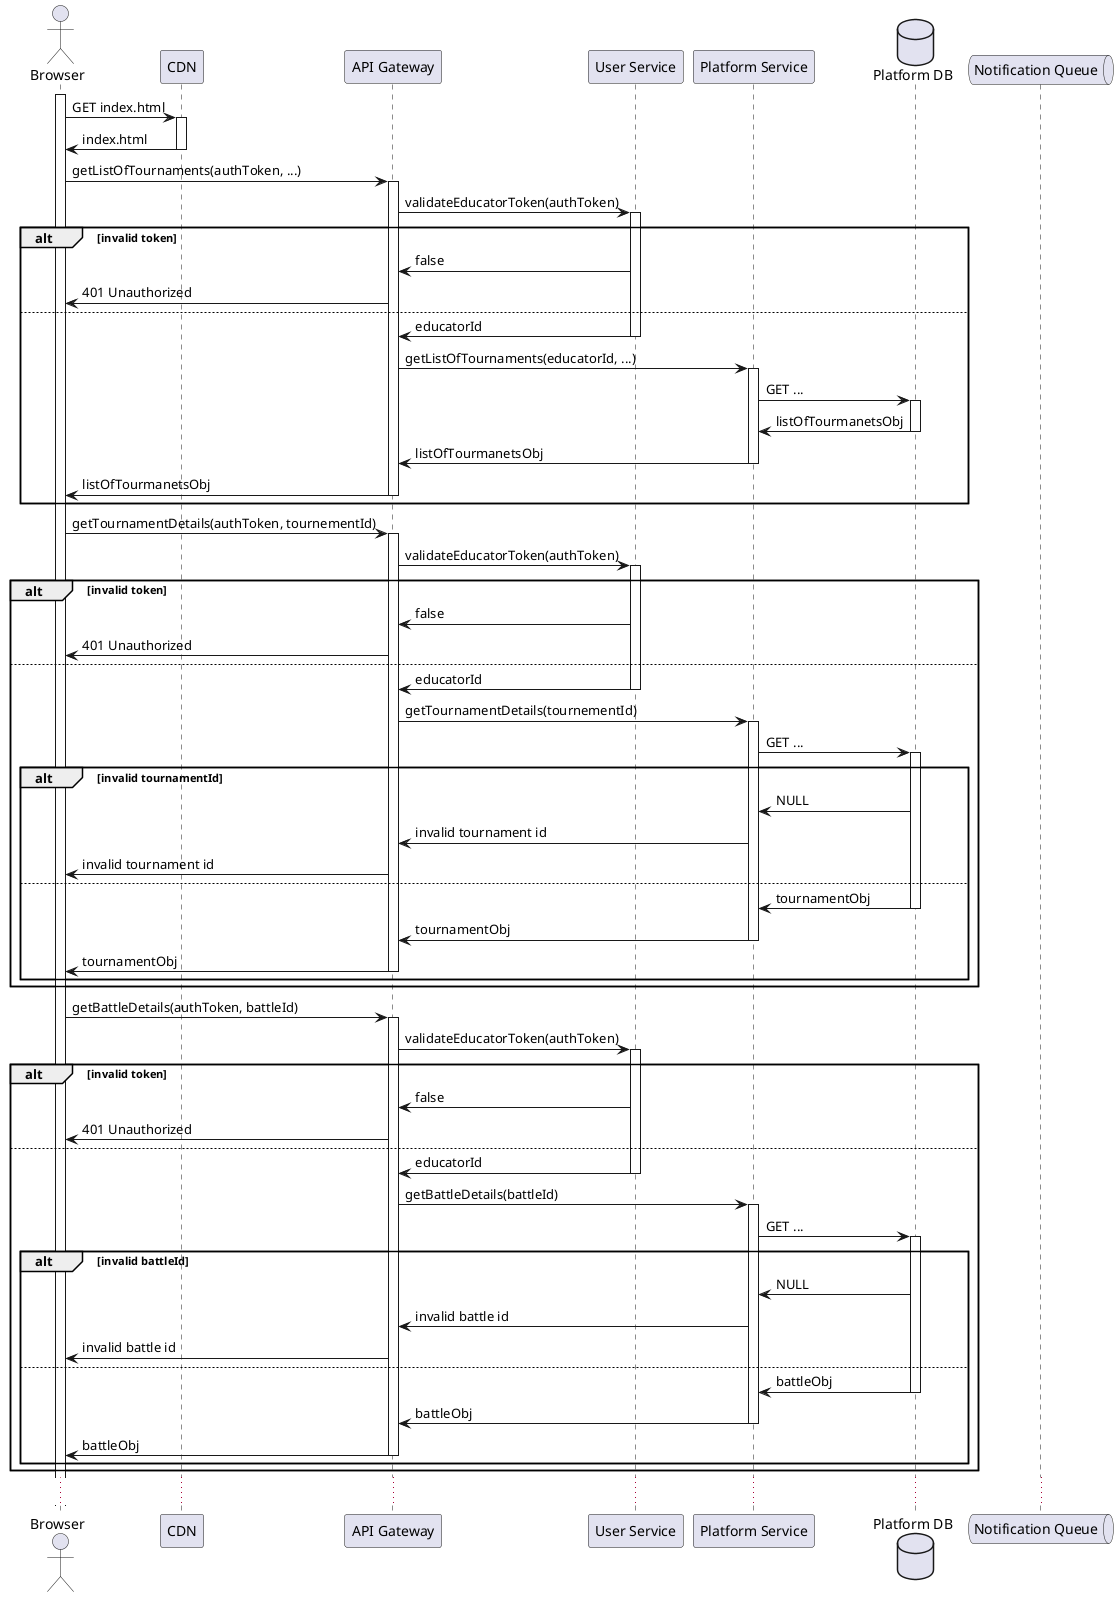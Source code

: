 @startuml RW3 - Educator creates a new Battle for an Existing Tournament

actor Browser
participant CDN
participant "API Gateway" as gateway
participant "User Service" as auth

participant "Platform Service" as platform
database "Platform DB" as platformDb

queue  "Notification Queue" as notificationQueue

activate Browser
Browser -> CDN ++ : GET index.html
Browser <- CDN -- : index.html


Browser -> gateway ++ : getListOfTournaments(authToken, ...)
gateway -> auth ++ : validateEducatorToken(authToken)
alt invalid token
    gateway <- auth : false
    Browser <- gateway : 401 Unauthorized
else
    gateway <- auth -- : educatorId
    gateway -> platform ++ : getListOfTournaments(educatorId, ...)
    platform -> platformDb ++ : GET ...
    platform <- platformDb -- : listOfTourmanetsObj
    gateway <- platform -- : listOfTourmanetsObj
    Browser <- gateway -- : listOfTourmanetsObj
end




Browser -> gateway ++ : getTournamentDetails(authToken, tournementId)
gateway -> auth ++ : validateEducatorToken(authToken)
alt invalid token
    gateway <- auth : false
    Browser <- gateway : 401 Unauthorized
else
    gateway <- auth -- : educatorId
    gateway -> platform ++ : getTournamentDetails(tournementId)

    platform -> platformDb ++ : GET ...

    alt invalid tournamentId
        platform <- platformDb : NULL
        gateway <- platform : invalid tournament id
        Browser <- gateway : invalid tournament id
    else
        platform <- platformDb -- : tournamentObj
        gateway <- platform -- : tournamentObj
        Browser <- gateway -- : tournamentObj
    end
end

Browser -> gateway ++ : getBattleDetails(authToken, battleId)
gateway -> auth ++ : validateEducatorToken(authToken)
alt invalid token
    gateway <- auth : false
    Browser <- gateway : 401 Unauthorized
else
    gateway <- auth -- : educatorId
    gateway -> platform ++ : getBattleDetails(battleId)

    platform -> platformDb ++ : GET ...

    alt invalid battleId
        platform <- platformDb : NULL
        gateway <- platform : invalid battle id
        Browser <- gateway : invalid battle id
    else
        platform <- platformDb -- : battleObj
        gateway <- platform -- : battleObj
        Browser <- gateway -- : battleObj
    end
end

...

@enduml